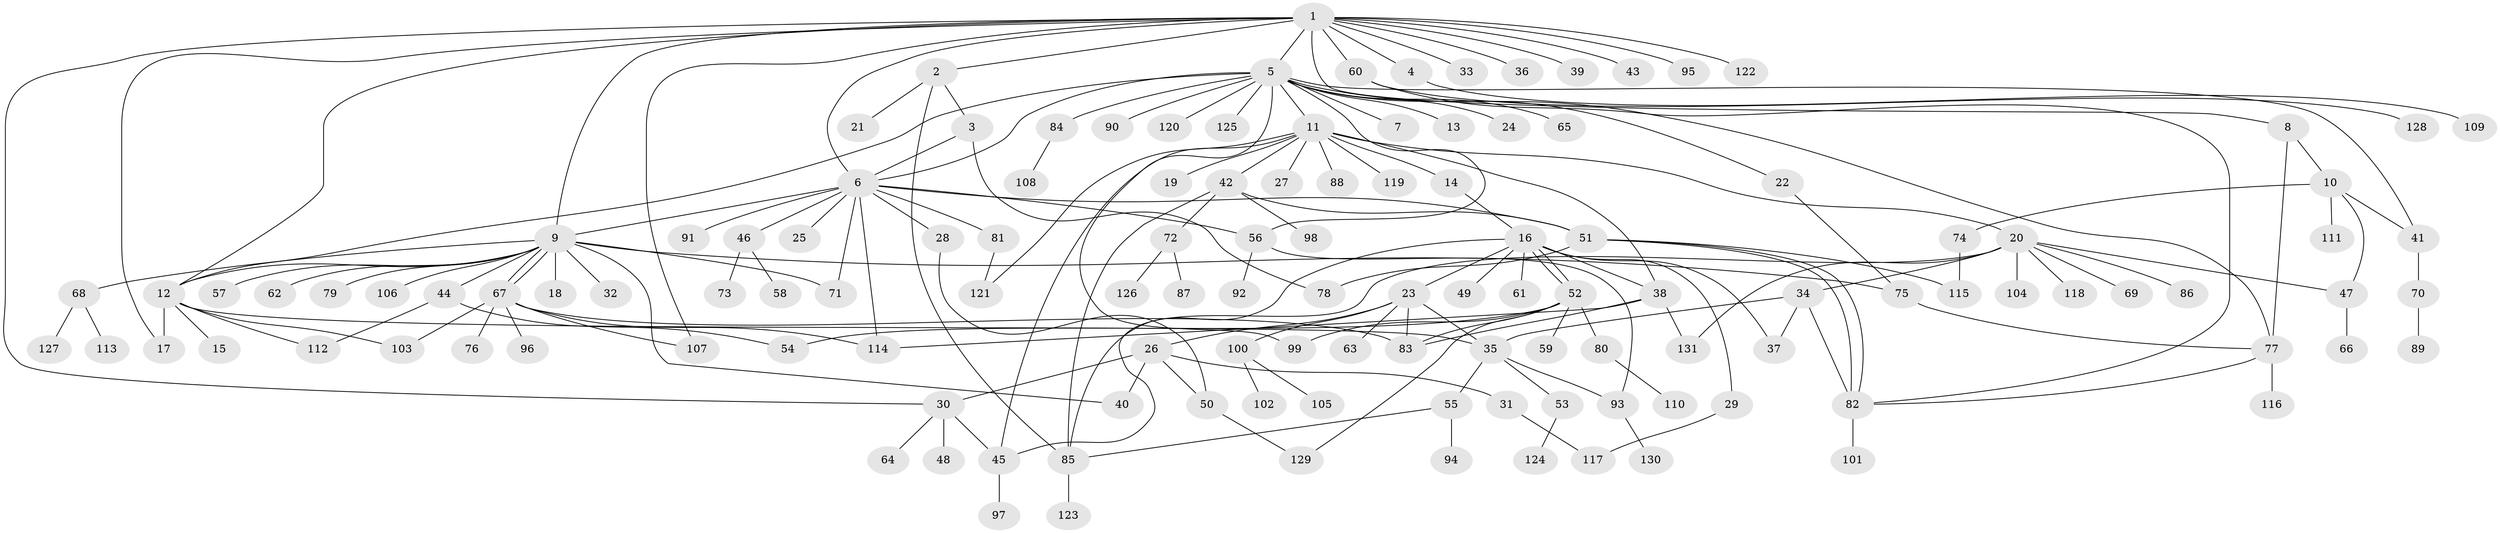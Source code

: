 // Generated by graph-tools (version 1.1) at 2025/14/03/09/25 04:14:22]
// undirected, 131 vertices, 179 edges
graph export_dot {
graph [start="1"]
  node [color=gray90,style=filled];
  1;
  2;
  3;
  4;
  5;
  6;
  7;
  8;
  9;
  10;
  11;
  12;
  13;
  14;
  15;
  16;
  17;
  18;
  19;
  20;
  21;
  22;
  23;
  24;
  25;
  26;
  27;
  28;
  29;
  30;
  31;
  32;
  33;
  34;
  35;
  36;
  37;
  38;
  39;
  40;
  41;
  42;
  43;
  44;
  45;
  46;
  47;
  48;
  49;
  50;
  51;
  52;
  53;
  54;
  55;
  56;
  57;
  58;
  59;
  60;
  61;
  62;
  63;
  64;
  65;
  66;
  67;
  68;
  69;
  70;
  71;
  72;
  73;
  74;
  75;
  76;
  77;
  78;
  79;
  80;
  81;
  82;
  83;
  84;
  85;
  86;
  87;
  88;
  89;
  90;
  91;
  92;
  93;
  94;
  95;
  96;
  97;
  98;
  99;
  100;
  101;
  102;
  103;
  104;
  105;
  106;
  107;
  108;
  109;
  110;
  111;
  112;
  113;
  114;
  115;
  116;
  117;
  118;
  119;
  120;
  121;
  122;
  123;
  124;
  125;
  126;
  127;
  128;
  129;
  130;
  131;
  1 -- 2;
  1 -- 4;
  1 -- 5;
  1 -- 6;
  1 -- 8;
  1 -- 9;
  1 -- 12;
  1 -- 17;
  1 -- 30;
  1 -- 33;
  1 -- 36;
  1 -- 39;
  1 -- 43;
  1 -- 60;
  1 -- 95;
  1 -- 107;
  1 -- 122;
  2 -- 3;
  2 -- 21;
  2 -- 85;
  3 -- 6;
  3 -- 78;
  4 -- 109;
  5 -- 6;
  5 -- 7;
  5 -- 11;
  5 -- 12;
  5 -- 13;
  5 -- 22;
  5 -- 24;
  5 -- 41;
  5 -- 56;
  5 -- 65;
  5 -- 77;
  5 -- 84;
  5 -- 90;
  5 -- 99;
  5 -- 120;
  5 -- 125;
  6 -- 9;
  6 -- 25;
  6 -- 28;
  6 -- 46;
  6 -- 51;
  6 -- 56;
  6 -- 71;
  6 -- 81;
  6 -- 91;
  6 -- 114;
  8 -- 10;
  8 -- 77;
  9 -- 12;
  9 -- 18;
  9 -- 32;
  9 -- 40;
  9 -- 44;
  9 -- 57;
  9 -- 62;
  9 -- 67;
  9 -- 67;
  9 -- 68;
  9 -- 71;
  9 -- 75;
  9 -- 79;
  9 -- 106;
  10 -- 41;
  10 -- 47;
  10 -- 74;
  10 -- 111;
  11 -- 14;
  11 -- 19;
  11 -- 20;
  11 -- 27;
  11 -- 38;
  11 -- 42;
  11 -- 45;
  11 -- 88;
  11 -- 119;
  11 -- 121;
  12 -- 15;
  12 -- 17;
  12 -- 35;
  12 -- 103;
  12 -- 112;
  14 -- 16;
  16 -- 23;
  16 -- 29;
  16 -- 37;
  16 -- 38;
  16 -- 49;
  16 -- 52;
  16 -- 52;
  16 -- 61;
  16 -- 85;
  20 -- 34;
  20 -- 45;
  20 -- 47;
  20 -- 69;
  20 -- 86;
  20 -- 104;
  20 -- 118;
  20 -- 131;
  22 -- 75;
  23 -- 26;
  23 -- 35;
  23 -- 63;
  23 -- 83;
  23 -- 100;
  26 -- 30;
  26 -- 31;
  26 -- 40;
  26 -- 50;
  28 -- 50;
  29 -- 117;
  30 -- 45;
  30 -- 48;
  30 -- 64;
  31 -- 117;
  34 -- 35;
  34 -- 37;
  34 -- 82;
  35 -- 53;
  35 -- 55;
  35 -- 93;
  38 -- 83;
  38 -- 114;
  38 -- 131;
  41 -- 70;
  42 -- 51;
  42 -- 72;
  42 -- 85;
  42 -- 98;
  44 -- 54;
  44 -- 112;
  45 -- 97;
  46 -- 58;
  46 -- 73;
  47 -- 66;
  50 -- 129;
  51 -- 78;
  51 -- 82;
  51 -- 82;
  51 -- 115;
  52 -- 54;
  52 -- 59;
  52 -- 80;
  52 -- 83;
  52 -- 99;
  52 -- 129;
  53 -- 124;
  55 -- 85;
  55 -- 94;
  56 -- 92;
  56 -- 93;
  60 -- 82;
  60 -- 128;
  67 -- 76;
  67 -- 83;
  67 -- 96;
  67 -- 103;
  67 -- 107;
  67 -- 114;
  68 -- 113;
  68 -- 127;
  70 -- 89;
  72 -- 87;
  72 -- 126;
  74 -- 115;
  75 -- 77;
  77 -- 82;
  77 -- 116;
  80 -- 110;
  81 -- 121;
  82 -- 101;
  84 -- 108;
  85 -- 123;
  93 -- 130;
  100 -- 102;
  100 -- 105;
}
